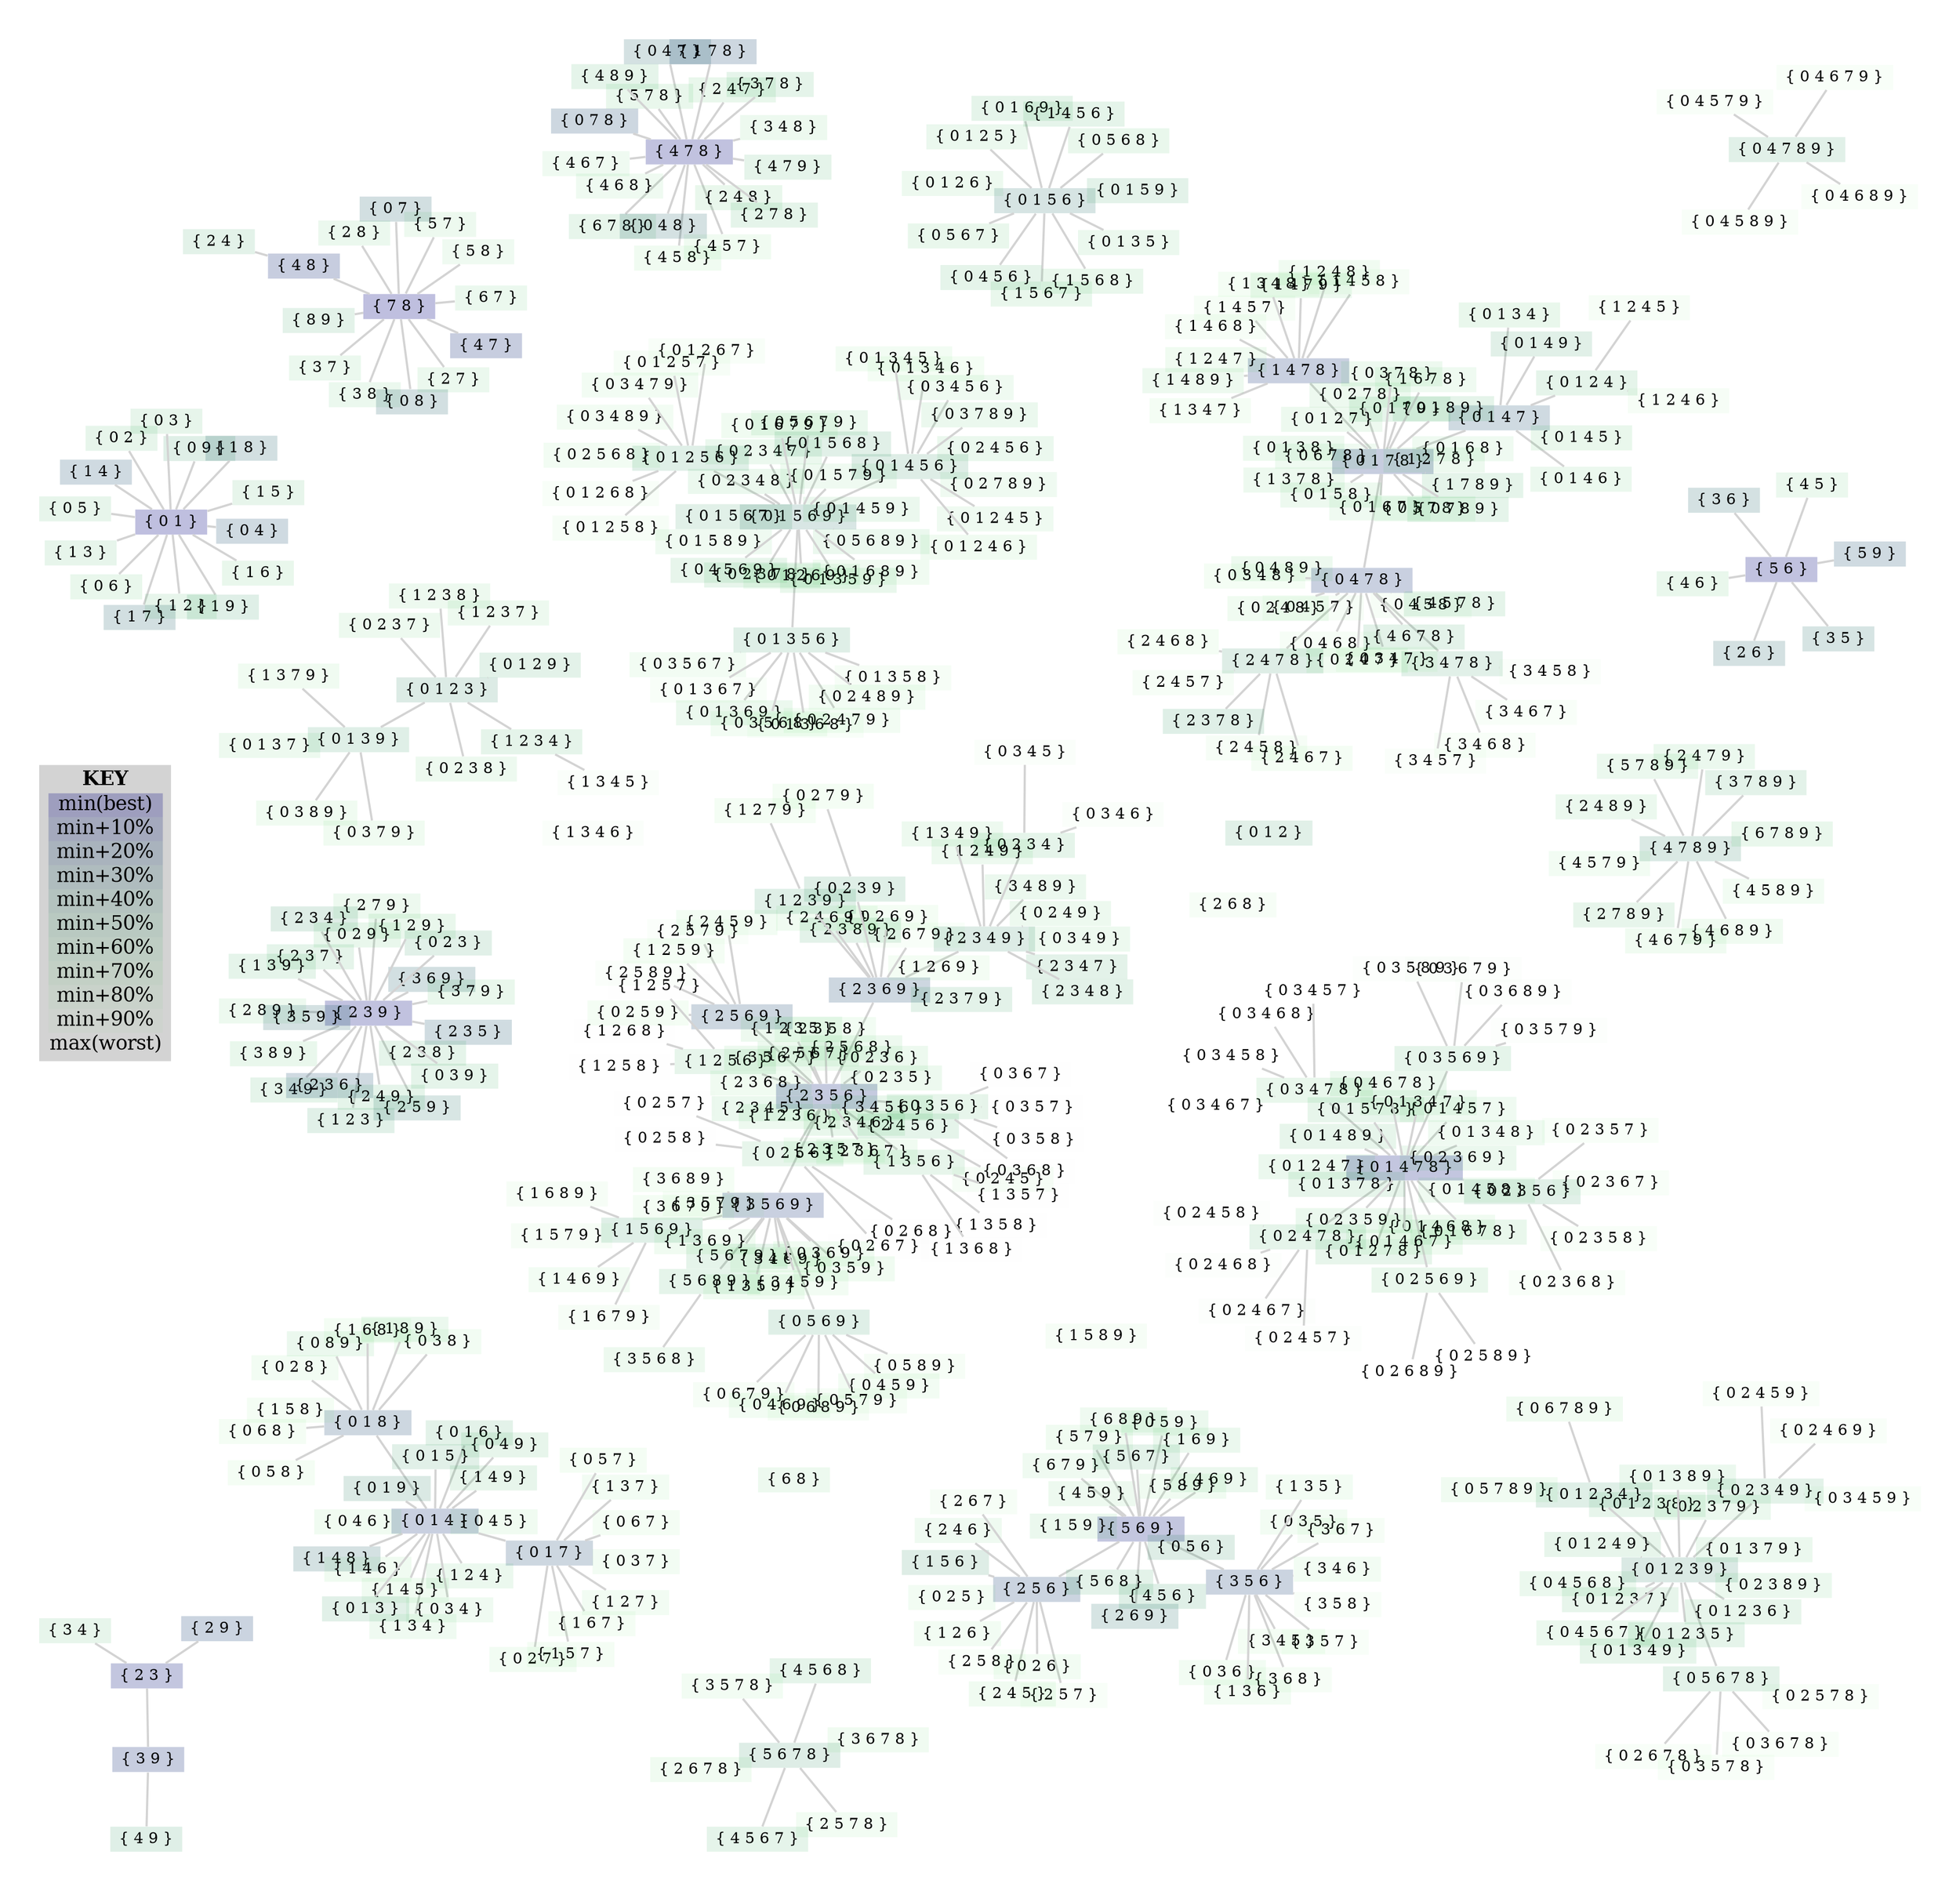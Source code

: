 graph Landscape {
	layout="neato"
	node [shape="none", height=0 style="filled" fontcolor="black"];
	edge [penwidth=2, color="lightgrey"];
	graph [nodesep=0.5, pad="0.5"];
	#[maxError = 0.086]
	#[minError = 0.069]
	KEY [shape="none" fontsize=18 label=<
		<table cellpadding="1" cellborder="0" cellspacing="0" border="0">
		<tr align="center" ><td><b>KEY</b></td></tr>
		<tr><td bgcolor="#00008040">min(best)</td></tr>
		<tr><td bgcolor="#00197339">min+10%</td></tr>
		<tr><td bgcolor="#00336633">min+20%</td></tr>
		<tr><td bgcolor="#004c592c">min+30%</td></tr>
		<tr><td bgcolor="#00664c26">min+40%</td></tr>
		<tr><td bgcolor="#00804020">min+50%</td></tr>
		<tr><td bgcolor="#00993319">min+60%</td></tr>
		<tr><td bgcolor="#00b32613">min+70%</td></tr>
		<tr><td bgcolor="#00cc190c">min+80%</td></tr>
		<tr><td bgcolor="#00e60c06">min+90%</td></tr>
		<tr><td bgcolor="#00ff0000">max(worst)</td></tr>
		</table>
	>]
	s1101110101 [label="{ 2 6 8 }", color="#00da1209"]; // score=0.0835
	s1101110101 [label="{ 2 6 8 }", color="#00da1209"]; // score=0.0835
	s1000100111 [label="{ 0 4 7 8 9 }", color="#00873c1e"]; // score=0.078
	s1000100111 [label="{ 0 4 7 8 9 }", color="#00873c1e"]; // score=0.078
	s1110000000 [label="{ 0 1 2 }", color="#00873c1e"]; // score=0.078
	s1110000000 [label="{ 0 1 2 }", color="#00873c1e"]; // score=0.078
	s1111110101 [label="{ 6 8 }", color="#00b42512"]; // score=0.081
	s1111110101 [label="{ 6 8 }", color="#00b42512"]; // score=0.081
	s1011101100 [label="{ 1 5 8 9 }", color="#00da1209"]; // score=0.0835
	s1011101100 [label="{ 1 5 8 9 }", color="#00da1209"]; // score=0.0835
	s1101001001 [label="{ 0 1 3 6 9 }", color="#00ad2914"]; // score=0.0805
	s1101001001 -- s1101011000;
	s1101011000 [label="{ 0 1 3 5 6 }", color="#00804020"]; // score=0.0775
	s1100011001 [label="{ 0 1 5 6 9 }", color="#00614f27"]; // score=0.0755
	s1101011000 -- s1100011001;
	s1100011001 [label="{ 0 1 5 6 9 }", color="#00614f27"]; // score=0.0755
	s1100011001 [label="{ 0 1 5 6 9 }", color="#00614f27"]; // score=0.0755
	s1011100100 [label="{ 0 2 3 4 7 }", color="#00ad2914"]; // score=0.0805
	s1100011001 [label="{ 0 1 5 6 9 }", color="#00614f27"]; // score=0.0755
	s1011100100 -- s1100011001;
	s1010010111 [label="{ 1 3 4 6 }", color="#00e90b05"]; // score=0.0845
	s1010010111 [label="{ 1 3 4 6 }", color="#00e90b05"]; // score=0.0845
	s1101011111 [label="{ 2 4 }", color="#008f381c"]; // score=0.0785
	s1101011111 -- s1111011101;
	s1111011101 [label="{ 4 8 }", color="#001e7038"]; // score=0.071
	s1111111001 [label="{ 7 8 }", color="#00008040"]; // score=0.069
	s1111011101 -- s1111111001;
	s1111111001 [label="{ 7 8 }", color="#00008040"]; // score=0.069
	s1111111001 [label="{ 7 8 }", color="#00008040"]; // score=0.069
	s1110100101 [label="{ 3 5 6 8 }", color="#00b42512"]; // score=0.081
	s1110100101 -- s1111100100;
	s1111100100 [label="{ 5 6 8 9 }", color="#0096341a"]; // score=0.079
	s1111100100 -- s1110100110;
	s1110100110 [label="{ 3 5 6 9 }", color="#00256d36"]; // score=0.0715
	s1100100111 [label="{ 2 3 5 6 }", color="#0016743a"]; // score=0.0705
	s1110100110 -- s1100100111;
	s1100100111 [label="{ 2 3 5 6 }", color="#0016743a"]; // score=0.0705
	s1100100111 [label="{ 2 3 5 6 }", color="#0016743a"]; // score=0.0705
	s1011100111 [label="{ 1 5 6 }", color="#00784321"]; // score=0.077
	s1011100111 -- s1101100111;
	s1101100111 [label="{ 2 5 6 }", color="#002d6934"]; // score=0.072
	s1111100110 [label="{ 5 6 9 }", color="#000f783c"]; // score=0.07
	s1101100111 -- s1111100110;
	s1111100110 [label="{ 5 6 9 }", color="#000f783c"]; // score=0.07
	s1111100110 [label="{ 5 6 9 }", color="#000f783c"]; // score=0.07
	s1001010001 [label="{ 0 3 5 9 }", color="#00c31e0f"]; // score=0.082
	s1001010001 -- s1110100110;
	s1011011101 [label="{ 1 4 8 }", color="#0052562b"]; // score=0.0745
	s1100100000 [label="{ 0 1 4 }", color="#00256d36"]; // score=0.0715
	s1011011101 -- s1100100000;
	s1100100000 [label="{ 0 1 4 }", color="#00256d36"]; // score=0.0715
	s1100100000 [label="{ 0 1 4 }", color="#00256d36"]; // score=0.0715
	s1001101100 [label="{ 0 3 4 6 7 }", color="#00ff0000"]; // score=0.086
	s1001101100 -- s1001100110;
	s1001100110 [label="{ 0 3 4 7 8 }", color="#00a52d16"]; // score=0.08
	s1100100110 [label="{ 0 1 4 7 8 }", color="#000f783c"]; // score=0.07
	s1001100110 -- s1100100110;
	s1100100110 [label="{ 0 1 4 7 8 }", color="#000f783c"]; // score=0.07
	s1100100110 [label="{ 0 1 4 7 8 }", color="#000f783c"]; // score=0.07
	s1100111100 [label="{ 2 3 8 9 }", color="#008f381c"]; // score=0.0785
	s1100111100 -- s1100110110;
	s1100110110 [label="{ 2 3 6 9 }", color="#00346532"]; // score=0.0725
	s1100100111 [label="{ 2 3 5 6 }", color="#0016743a"]; // score=0.0705
	s1100110110 -- s1100100111;
	s1001001101 [label="{ 0 3 6 7 9 }", color="#00f00703"]; // score=0.085
	s1001001101 -- s1001011001;
	s1001011001 [label="{ 0 3 5 6 9 }", color="#0096341a"]; // score=0.079
	s1100100110 [label="{ 0 1 4 7 8 }", color="#000f783c"]; // score=0.07
	s1001011001 -- s1100100110;
	s1010001100 [label="{ 0 2 6 7 }", color="#00f80301"]; // score=0.0855
	s1010001100 -- s1010011000;
	s1010011000 [label="{ 0 2 5 6 }", color="#009e3018"]; // score=0.0795
	s1100100111 [label="{ 2 3 5 6 }", color="#0016743a"]; // score=0.0705
	s1010011000 -- s1100100111;
	s1001010000 [label="{ 0 3 5 }", color="#00cb1a0d"]; // score=0.0825
	s1001010000 -- s1110100111;
	s1110100111 [label="{ 3 5 6 }", color="#002d6934"]; // score=0.072
	s1111100110 [label="{ 5 6 9 }", color="#000f783c"]; // score=0.07
	s1110100111 -- s1111100110;
	s1000000100 [label="{ 0 7 }", color="#004b5a2d"]; // score=0.074
	s1111111001 [label="{ 7 8 }", color="#00008040"]; // score=0.069
	s1000000100 -- s1111111001;
	s1010101101 [label="{ 1 3 5 8 }", color="#00f80301"]; // score=0.0855
	s1010101101 -- s1010100111;
	s1010100111 [label="{ 1 3 5 6 }", color="#009e3018"]; // score=0.0795
	s1100100111 [label="{ 2 3 5 6 }", color="#0016743a"]; // score=0.0705
	s1010100111 -- s1100100111;
	s1101000100 [label="{ 0 1 3 7 }", color="#00b42512"]; // score=0.081
	s1101000100 -- s1101000001;
	s1101000001 [label="{ 0 1 3 9 }", color="#00804020"]; // score=0.0775
	s1111000000 [label="{ 0 1 2 3 }", color="#00704723"]; // score=0.0765
	s1101000001 -- s1111000000;
	s1111000000 [label="{ 0 1 2 3 }", color="#00704723"]; // score=0.0765
	s1111000000 [label="{ 0 1 2 3 }", color="#00704723"]; // score=0.0765
	s1000011011 [label="{ 0 5 6 8 9 }", color="#00ad2914"]; // score=0.0805
	s1100011001 [label="{ 0 1 5 6 9 }", color="#00614f27"]; // score=0.0755
	s1000011011 -- s1100011001;
	s1001001100 [label="{ 0 3 6 7 }", color="#00f80301"]; // score=0.0855
	s1001001100 -- s1001011000;
	s1001011000 [label="{ 0 3 5 6 }", color="#009e3018"]; // score=0.0795
	s1100100111 [label="{ 2 3 5 6 }", color="#0016743a"]; // score=0.0705
	s1001011000 -- s1100100111;
	s1110011100 [label="{ 3 4 8 9 }", color="#00ad2914"]; // score=0.0805
	s1110011100 -- s1100011110;
	s1100011110 [label="{ 2 3 4 9 }", color="#00704723"]; // score=0.0765
	s1100011110 -- s1100110110;
	s1001001000 [label="{ 0 3 6 }", color="#00cb1a0d"]; // score=0.0825
	s1001001000 -- s1110100111;
	s1111101011 [label="{ 5 7 }", color="#00b42512"]; // score=0.081
	s1111111001 [label="{ 7 8 }", color="#00008040"]; // score=0.069
	s1111101011 -- s1111111001;
	s1011100110 [label="{ 1 5 6 9 }", color="#00804020"]; // score=0.0775
	s1011100110 -- s1110100110;
	s1101111101 [label="{ 2 8 }", color="#00ad2914"]; // score=0.0805
	s1111111001 [label="{ 7 8 }", color="#00008040"]; // score=0.069
	s1101111101 -- s1111111001;
	s1100011011 [label="{ 2 3 4 7 }", color="#008f381c"]; // score=0.0785
	s1100011011 -- s1100011110;
	s1001110101 [label="{ 1 2 6 8 }", color="#00f80301"]; // score=0.0855
	s1001110101 -- s1001100111;
	s1001100111 [label="{ 1 2 5 6 }", color="#009e3018"]; // score=0.0795
	s1100100111 [label="{ 2 3 5 6 }", color="#0016743a"]; // score=0.0705
	s1001100111 -- s1100100111;
	s1101010110 [label="{ 2 4 6 9 }", color="#00c31e0f"]; // score=0.082
	s1101010110 -- s1100110110;
	s1110101010 [label="{ 3 5 7 9 }", color="#00da1209"]; // score=0.0835
	s1110101010 -- s1110100110;
	s1001100011 [label="{ 0 3 4 8 9 }", color="#00cb1a0d"]; // score=0.0825
	s1001100011 -- s1110011000;
	s1110011000 [label="{ 0 1 2 5 6 }", color="#00804020"]; // score=0.0775
	s1100011001 [label="{ 0 1 5 6 9 }", color="#00614f27"]; // score=0.0755
	s1110011000 -- s1100011001;
	s1010100110 [label="{ 0 2 4 7 8 }", color="#0096341a"]; // score=0.079
	s1100100110 [label="{ 0 1 4 7 8 }", color="#000f783c"]; // score=0.07
	s1010100110 -- s1100100110;
	s1010100001 [label="{ 0 2 4 9 }", color="#00b42512"]; // score=0.081
	s1010100001 -- s1100011110;
	s1101011100 [label="{ 2 4 8 9 }", color="#00ad2914"]; // score=0.0805
	s1111011000 [label="{ 4 7 8 9 }", color="#00694b25"]; // score=0.076
	s1101011100 -- s1111011000;
	s1111011000 [label="{ 4 7 8 9 }", color="#00694b25"]; // score=0.076
	s1111011000 [label="{ 4 7 8 9 }", color="#00694b25"]; // score=0.076
	s1000111010 [label="{ 0 4 5 6 8 }", color="#00ad2914"]; // score=0.0805
	s1111000001 [label="{ 0 1 2 3 9 }", color="#00694b25"]; // score=0.076
	s1000111010 -- s1111000001;
	s1111000001 [label="{ 0 1 2 3 9 }", color="#00694b25"]; // score=0.076
	s1111000001 [label="{ 0 1 2 3 9 }", color="#00694b25"]; // score=0.076
	s1101110110 [label="{ 2 6 9 }", color="#005a5229"]; // score=0.075
	s1111100110 [label="{ 5 6 9 }", color="#000f783c"]; // score=0.07
	s1101110110 -- s1111100110;
	s1110001000 [label="{ 0 1 2 6 }", color="#00b42512"]; // score=0.081
	s1100011000 [label="{ 0 1 5 6 }", color="#005a5229"]; // score=0.075
	s1110001000 -- s1100011000;
	s1100011000 [label="{ 0 1 5 6 }", color="#005a5229"]; // score=0.075
	s1100011000 [label="{ 0 1 5 6 }", color="#005a5229"]; // score=0.075
	s1000010010 [label="{ 0 5 8 }", color="#00d2160b"]; // score=0.083
	s1000010010 -- s1100000010;
	s1100000010 [label="{ 0 1 8 }", color="#00346532"]; // score=0.0725
	s1100100000 [label="{ 0 1 4 }", color="#00256d36"]; // score=0.0715
	s1100000010 -- s1100100000;
	s1000010011 [label="{ 0 5 8 9 }", color="#00da1209"]; // score=0.0835
	s1000010011 -- s1000011001;
	s1000011001 [label="{ 0 5 6 9 }", color="#00804020"]; // score=0.0775
	s1000011001 -- s1110100110;
	s1101000111 [label="{ 2 4 5 6 }", color="#0096341a"]; // score=0.079
	s1100100111 [label="{ 2 3 5 6 }", color="#0016743a"]; // score=0.0705
	s1101000111 -- s1100100111;
	s1111010111 [label="{ 4 6 }", color="#00a52d16"]; // score=0.08
	s1111100111 [label="{ 5 6 }", color="#00077c3e"]; // score=0.0695
	s1111010111 -- s1111100111;
	s1111100111 [label="{ 5 6 }", color="#00077c3e"]; // score=0.0695
	s1111100111 [label="{ 5 6 }", color="#00077c3e"]; // score=0.0695
	s1011011000 [label="{ 0 2 3 5 6 }", color="#00873c1e"]; // score=0.078
	s1100100110 [label="{ 0 1 4 7 8 }", color="#000f783c"]; // score=0.07
	s1011011000 -- s1100100110;
	s1010011011 [label="{ 1 3 4 7 }", color="#00d2160b"]; // score=0.083
	s1010011011 -- s1011011001;
	s1011011001 [label="{ 1 4 7 8 }", color="#00256d36"]; // score=0.0715
	s1100000110 [label="{ 0 1 7 8 }", color="#001e7038"]; // score=0.071
	s1011011001 -- s1100000110;
	s1100000110 [label="{ 0 1 7 8 }", color="#001e7038"]; // score=0.071
	s1100000110 [label="{ 0 1 7 8 }", color="#001e7038"]; // score=0.071
	s1010000111 [label="{ 0 2 7 8 9 }", color="#00bc2110"]; // score=0.0815
	s1010000111 -- s1100111000;
	s1100111000 [label="{ 0 1 4 5 6 }", color="#00784321"]; // score=0.077
	s1100011001 [label="{ 0 1 5 6 9 }", color="#00614f27"]; // score=0.0755
	s1100111000 -- s1100011001;
	s1110111101 [label="{ 3 8 }", color="#00ad2914"]; // score=0.0805
	s1111111001 [label="{ 7 8 }", color="#00008040"]; // score=0.069
	s1110111101 -- s1111111001;
	s1100101011 [label="{ 2 3 5 7 }", color="#00cb1a0d"]; // score=0.0825
	s1100100111 [label="{ 2 3 5 6 }", color="#0016743a"]; // score=0.0705
	s1100101011 -- s1100100111;
	s1001110000 [label="{ 0 3 4 5 }", color="#00e90b05"]; // score=0.0845
	s1001110000 -- s1011100000;
	s1011100000 [label="{ 0 2 3 4 }", color="#0096341a"]; // score=0.079
	s1011100000 -- s1100011110;
	s1101010001 [label="{ 0 1 3 5 9 }", color="#00a52d16"]; // score=0.08
	s1100011001 [label="{ 0 1 5 6 9 }", color="#00614f27"]; // score=0.0755
	s1101010001 -- s1100011001;
	s1000110000 [label="{ 0 4 5 }", color="#00c31e0f"]; // score=0.082
	s1100100000 [label="{ 0 1 4 }", color="#00256d36"]; // score=0.0715
	s1000110000 -- s1100100000;
	s1110110000 [label="{ 0 1 2 4 5 }", color="#00bc2110"]; // score=0.0815
	s1110110000 -- s1100111000;
	s1110111100 [label="{ 3 8 9 }", color="#00a52d16"]; // score=0.08
	s1100111110 [label="{ 2 3 9 }", color="#00077c3e"]; // score=0.0695
	s1110111100 -- s1100111110;
	s1100111110 [label="{ 2 3 9 }", color="#00077c3e"]; // score=0.0695
	s1100111110 [label="{ 2 3 9 }", color="#00077c3e"]; // score=0.0695
	s1100000000 [label="{ 0 1 }", color="#00008040"]; // score=0.069
	s1100000000 [label="{ 0 1 }", color="#00008040"]; // score=0.069
	s1011001010 [label="{ 0 2 3 6 8 }", color="#00e10f07"]; // score=0.084
	s1011001010 -- s1011011000;
	s1000111110 [label="{ 1 2 3 9 }", color="#00804020"]; // score=0.0775
	s1000111110 -- s1100110110;
	s1000111101 [label="{ 1 2 3 8 }", color="#00b42512"]; // score=0.081
	s1111000000 [label="{ 0 1 2 3 }", color="#00704723"]; // score=0.0765
	s1000111101 -- s1111000000;
	s1110011111 [label="{ 3 4 }", color="#009e3018"]; // score=0.0795
	s1100111111 [label="{ 2 3 }", color="#000f783c"]; // score=0.07
	s1110011111 -- s1100111111;
	s1100111111 [label="{ 2 3 }", color="#000f783c"]; // score=0.07
	s1100111111 [label="{ 2 3 }", color="#000f783c"]; // score=0.07
	s1110000110 [label="{ 0 1 2 7 8 }", color="#009e3018"]; // score=0.0795
	s1100100110 [label="{ 0 1 4 7 8 }", color="#000f783c"]; // score=0.07
	s1110000110 -- s1100100110;
	s1100101010 [label="{ 0 1 4 6 8 }", color="#00c31e0f"]; // score=0.082
	s1100100110 [label="{ 0 1 4 7 8 }", color="#000f783c"]; // score=0.07
	s1100101010 -- s1100100110;
	s1101001110 [label="{ 2 4 5 9 }", color="#00cb1a0d"]; // score=0.0825
	s1101001110 -- s1101100110;
	s1101100110 [label="{ 2 5 6 9 }", color="#00346532"]; // score=0.0725
	s1100100111 [label="{ 2 3 5 6 }", color="#0016743a"]; // score=0.0705
	s1101100110 -- s1100100111;
	s1000101000 [label="{ 0 4 6 }", color="#00c31e0f"]; // score=0.082
	s1100100000 [label="{ 0 1 4 }", color="#00256d36"]; // score=0.0715
	s1000101000 -- s1100100000;
	s1010001010 [label="{ 0 2 6 8 }", color="#00f80301"]; // score=0.0855
	s1010001010 -- s1010011000;
	s1010011001 [label="{ 0 2 5 6 9 }", color="#00a52d16"]; // score=0.08
	s1100100110 [label="{ 0 1 4 7 8 }", color="#000f783c"]; // score=0.07
	s1010011001 -- s1100100110;
	s1011100011 [label="{ 1 5 6 7 }", color="#00a52d16"]; // score=0.08
	s1100011000 [label="{ 0 1 5 6 }", color="#005a5229"]; // score=0.075
	s1011100011 -- s1100011000;
	s1000011110 [label="{ 0 5 6 7 8 }", color="#008f381c"]; // score=0.0785
	s1111000001 [label="{ 0 1 2 3 9 }", color="#00694b25"]; // score=0.076
	s1000011110 -- s1111000001;
	s1010101110 [label="{ 1 3 5 9 }", color="#00c31e0f"]; // score=0.082
	s1010101110 -- s1110100110;
	s1000100000 [label="{ 0 4 }", color="#003c6130"]; // score=0.073
	s1100000000 [label="{ 0 1 }", color="#00008040"]; // score=0.069
	s1000100000 -- s1100000000;
	s1010000100 [label="{ 0 2 7 }", color="#00cb1a0d"]; // score=0.0825
	s1010000100 -- s1100000100;
	s1100000100 [label="{ 0 1 7 }", color="#00346532"]; // score=0.0725
	s1100100000 [label="{ 0 1 4 }", color="#00256d36"]; // score=0.0715
	s1100000100 -- s1100100000;
	s1000101011 [label="{ 0 4 6 8 9 }", color="#00e10f07"]; // score=0.084
	s1000100111 [label="{ 0 4 7 8 9 }", color="#00873c1e"]; // score=0.078
	s1000101011 -- s1000100111;
	s1010110001 [label="{ 0 2 4 5 9 }", color="#00e10f07"]; // score=0.084
	s1010110001 -- s1011100001;
	s1011100001 [label="{ 0 2 3 4 9 }", color="#008f381c"]; // score=0.0785
	s1111000001 [label="{ 0 1 2 3 9 }", color="#00694b25"]; // score=0.076
	s1011100001 -- s1111000001;
	s1011111011 [label="{ 1 7 }", color="#004b5a2d"]; // score=0.074
	s1100000000 [label="{ 0 1 }", color="#00008040"]; // score=0.069
	s1011111011 -- s1100000000;
	s1111010011 [label="{ 4 6 7 }", color="#00bc2110"]; // score=0.0815
	s1111011001 [label="{ 4 7 8 }", color="#00077c3e"]; // score=0.0695
	s1111010011 -- s1111011001;
	s1111011001 [label="{ 4 7 8 }", color="#00077c3e"]; // score=0.0695
	s1111011001 [label="{ 4 7 8 }", color="#00077c3e"]; // score=0.0695
	s1101010101 [label="{ 2 4 6 8 }", color="#00d2160b"]; // score=0.083
	s1101010101 -- s1101011001;
	s1101011001 [label="{ 2 4 7 8 }", color="#00784321"]; // score=0.077
	s1101011001 -- s1000100110;
	s1000100110 [label="{ 0 4 7 8 }", color="#00256d36"]; // score=0.0715
	s1100000110 [label="{ 0 1 7 8 }", color="#001e7038"]; // score=0.071
	s1000100110 -- s1100000110;
	s1000101010 [label="{ 0 4 6 8 }", color="#00da1209"]; // score=0.0835
	s1000101010 -- s1000100110;
	s1001011100 [label="{ 0 3 5 6 7 }", color="#00cb1a0d"]; // score=0.0825
	s1001011100 -- s1101011000;
	s1110100100 [label="{ 0 1 2 4 7 }", color="#00ad2914"]; // score=0.0805
	s1100100110 [label="{ 0 1 4 7 8 }", color="#000f783c"]; // score=0.07
	s1110100100 -- s1100100110;
	s1110010101 [label="{ 3 4 6 8 }", color="#00e10f07"]; // score=0.084
	s1110010101 -- s1110011001;
	s1110011001 [label="{ 3 4 7 8 }", color="#00873c1e"]; // score=0.078
	s1110011001 -- s1000100110;
	s1010011111 [label="{ 1 3 4 }", color="#00bc2110"]; // score=0.0815
	s1100100000 [label="{ 0 1 4 }", color="#00256d36"]; // score=0.0715
	s1010011111 -- s1100100000;
	s1101101100 [label="{ 2 5 8 9 }", color="#00e90b05"]; // score=0.0845
	s1101101100 -- s1101100110;
	s1111000010 [label="{ 0 1 2 3 8 }", color="#009e3018"]; // score=0.0795
	s1111000001 [label="{ 0 1 2 3 9 }", color="#00694b25"]; // score=0.076
	s1111000010 -- s1111000001;
	s1100001001 [label="{ 0 1 6 9 }", color="#0096341a"]; // score=0.079
	s1100011000 [label="{ 0 1 5 6 }", color="#005a5229"]; // score=0.075
	s1100001001 -- s1100011000;
	s1000110011 [label="{ 0 4 5 8 9 }", color="#00e10f07"]; // score=0.084
	s1000100111 [label="{ 0 4 7 8 9 }", color="#00873c1e"]; // score=0.078
	s1000110011 -- s1000100111;
	s1101101010 [label="{ 2 5 7 9 }", color="#00e90b05"]; // score=0.0845
	s1101101010 -- s1101100110;
	s1000111111 [label="{ 1 2 3 }", color="#00873c1e"]; // score=0.078
	s1100111110 [label="{ 2 3 9 }", color="#00077c3e"]; // score=0.0695
	s1000111111 -- s1100111110;
	s1011010010 [label="{ 0 2 3 5 8 }", color="#00e10f07"]; // score=0.084
	s1011010010 -- s1011011000;
	s1001100001 [label="{ 0 3 4 9 }", color="#00b42512"]; // score=0.081
	s1001100001 -- s1100011110;
	s1100010111 [label="{ 2 3 4 6 }", color="#00a52d16"]; // score=0.08
	s1100100111 [label="{ 2 3 5 6 }", color="#0016743a"]; // score=0.0705
	s1100010111 -- s1100100111;
	s1111001101 [label="{ 4 5 8 }", color="#00c31e0f"]; // score=0.082
	s1111011001 [label="{ 4 7 8 }", color="#00077c3e"]; // score=0.0695
	s1111001101 -- s1111011001;
	s1011101011 [label="{ 1 5 7 }", color="#00d2160b"]; // score=0.083
	s1011101011 -- s1100000100;
	s1101100101 [label="{ 2 5 6 8 }", color="#00b42512"]; // score=0.081
	s1100100111 [label="{ 2 3 5 6 }", color="#0016743a"]; // score=0.0705
	s1101100101 -- s1100100111;
	s1101100001 [label="{ 0 1 3 4 9 }", color="#009e3018"]; // score=0.0795
	s1111000001 [label="{ 0 1 2 3 9 }", color="#00694b25"]; // score=0.076
	s1101100001 -- s1111000001;
	s1000011010 [label="{ 0 5 6 8 }", color="#00a52d16"]; // score=0.08
	s1100011000 [label="{ 0 1 5 6 }", color="#005a5229"]; // score=0.075
	s1000011010 -- s1100011000;
	s1010010011 [label="{ 0 2 5 8 9 }", color="#00ff0000"]; // score=0.086
	s1010010011 -- s1010011001;
	s1011010100 [label="{ 0 2 3 5 7 }", color="#00e10f07"]; // score=0.084
	s1011010100 -- s1011011000;
	s1010010001 [label="{ 0 2 5 9 }", color="#00d2160b"]; // score=0.083
	s1010010001 -- s1101100110;
	s1000010110 [label="{ 0 5 7 8 }", color="#00bc2110"]; // score=0.0815
	s1100000110 [label="{ 0 1 7 8 }", color="#001e7038"]; // score=0.071
	s1000010110 -- s1100000110;
	s1010100100 [label="{ 0 2 4 7 }", color="#00c31e0f"]; // score=0.082
	s1010100100 -- s1000100110;
	s1011110100 [label="{ 1 6 8 9 }", color="#00da1209"]; // score=0.0835
	s1011110100 -- s1011100110;
	s1010000000 [label="{ 0 2 }", color="#009e3018"]; // score=0.0795
	s1100000000 [label="{ 0 1 }", color="#00008040"]; // score=0.069
	s1010000000 -- s1100000000;
	s1010111000 [label="{ 0 2 4 5 6 }", color="#00ad2914"]; // score=0.0805
	s1010111000 -- s1100111000;
	s1001001110 [label="{ 0 3 6 7 8 }", color="#00e10f07"]; // score=0.084
	s1001001110 -- s1000011110;
	s1000001101 [label="{ 0 6 7 9 }", color="#00da1209"]; // score=0.0835
	s1000001101 -- s1000011001;
	s1011011100 [label="{ 1 4 8 9 }", color="#00b42512"]; // score=0.081
	s1011011100 -- s1011011001;
	s1100100100 [label="{ 0 1 4 7 }", color="#003c6130"]; // score=0.073
	s1100000110 [label="{ 0 1 7 8 }", color="#001e7038"]; // score=0.071
	s1100100100 -- s1100000110;
	s1111000111 [label="{ 4 5 6 }", color="#00804020"]; // score=0.0775
	s1111100110 [label="{ 5 6 9 }", color="#000f783c"]; // score=0.07
	s1111000111 -- s1111100110;
	s1100001010 [label="{ 0 1 6 8 }", color="#00bc2110"]; // score=0.0815
	s1100000110 [label="{ 0 1 7 8 }", color="#001e7038"]; // score=0.071
	s1100001010 -- s1100000110;
	s1100000101 [label="{ 0 1 7 9 }", color="#0096341a"]; // score=0.079
	s1100000110 [label="{ 0 1 7 8 }", color="#001e7038"]; // score=0.071
	s1100000101 -- s1100000110;
	s1110110101 [label="{ 3 6 8 }", color="#00da1209"]; // score=0.0835
	s1110110101 -- s1110100111;
	s1010001001 [label="{ 0 2 6 9 }", color="#00d2160b"]; // score=0.083
	s1010001001 -- s1100110110;
	s1110101101 [label="{ 3 5 8 }", color="#00e10f07"]; // score=0.084
	s1110101101 -- s1110100111;
	s1000111011 [label="{ 1 2 3 7 }", color="#00b42512"]; // score=0.081
	s1111000000 [label="{ 0 1 2 3 }", color="#00704723"]; // score=0.0765
	s1000111011 -- s1111000000;
	s1101110001 [label="{ 2 6 7 8 }", color="#00c31e0f"]; // score=0.082
	s1111100001 [label="{ 5 6 7 8 }", color="#00784321"]; // score=0.077
	s1101110001 -- s1111100001;
	s1111100001 [label="{ 5 6 7 8 }", color="#00784321"]; // score=0.077
	s1111100001 [label="{ 5 6 7 8 }", color="#00784321"]; // score=0.077
	s1001011111 [label="{ 1 2 4 }", color="#00ad2914"]; // score=0.0805
	s1100100000 [label="{ 0 1 4 }", color="#00256d36"]; // score=0.0715
	s1001011111 -- s1100100000;
	s1001010111 [label="{ 1 2 4 6 }", color="#00da1209"]; // score=0.0835
	s1001010111 -- s1110100000;
	s1110100000 [label="{ 0 1 2 4 }", color="#0096341a"]; // score=0.079
	s1110100000 -- s1100100100;
	s1111010000 [label="{ 0 1 2 3 5 }", color="#0096341a"]; // score=0.079
	s1111000001 [label="{ 0 1 2 3 9 }", color="#00694b25"]; // score=0.076
	s1111010000 -- s1111000001;
	s1001110111 [label="{ 1 2 6 }", color="#00cb1a0d"]; // score=0.0825
	s1001110111 -- s1101100111;
	s1100110001 [label="{ 0 1 4 5 9 }", color="#00ad2914"]; // score=0.0805
	s1100011001 [label="{ 0 1 5 6 9 }", color="#00614f27"]; // score=0.0755
	s1100110001 -- s1100011001;
	s1100110101 [label="{ 2 3 6 8 }", color="#00c31e0f"]; // score=0.082
	s1100100111 [label="{ 2 3 5 6 }", color="#0016743a"]; // score=0.0705
	s1100110101 -- s1100100111;
	s1010110100 [label="{ 0 2 4 5 7 }", color="#00f00703"]; // score=0.085
	s1010110100 -- s1010100110;
	s1001110001 [label="{ 0 3 4 5 9 }", color="#00e10f07"]; // score=0.084
	s1001110001 -- s1011100001;
	s1000100011 [label="{ 0 4 8 9 }", color="#00b42512"]; // score=0.081
	s1000100011 -- s1000100110;
	s1111010010 [label="{ 4 6 7 9 }", color="#00c31e0f"]; // score=0.082
	s1111011000 [label="{ 4 7 8 9 }", color="#00694b25"]; // score=0.076
	s1111010010 -- s1111011000;
	s1101101001 [label="{ 2 5 7 8 }", color="#00cb1a0d"]; // score=0.0825
	s1111100001 [label="{ 5 6 7 8 }", color="#00784321"]; // score=0.077
	s1101101001 -- s1111100001;
	s1100001110 [label="{ 0 1 6 7 8 }", color="#00a52d16"]; // score=0.08
	s1100100110 [label="{ 0 1 4 7 8 }", color="#000f783c"]; // score=0.07
	s1100001110 -- s1100100110;
	s1011000111 [label="{ 1 4 5 6 }", color="#0096341a"]; // score=0.079
	s1100011000 [label="{ 0 1 5 6 }", color="#005a5229"]; // score=0.075
	s1011000111 -- s1100011000;
	s1110101111 [label="{ 3 5 }", color="#005a5229"]; // score=0.075
	s1111100111 [label="{ 5 6 }", color="#00077c3e"]; // score=0.0695
	s1110101111 -- s1111100111;
	s1101000010 [label="{ 0 1 3 8 }", color="#00b42512"]; // score=0.081
	s1100000110 [label="{ 0 1 7 8 }", color="#001e7038"]; // score=0.071
	s1101000010 -- s1100000110;
	s1000100100 [label="{ 0 4 7 }", color="#0052562b"]; // score=0.0745
	s1111011001 [label="{ 4 7 8 }", color="#00077c3e"]; // score=0.0695
	s1000100100 -- s1111011001;
	s1101011010 [label="{ 2 4 7 9 }", color="#00ad2914"]; // score=0.0805
	s1111011000 [label="{ 4 7 8 9 }", color="#00694b25"]; // score=0.076
	s1101011010 -- s1111011000;
	s1011101110 [label="{ 1 5 9 }", color="#00ad2914"]; // score=0.0805
	s1111100110 [label="{ 5 6 9 }", color="#000f783c"]; // score=0.07
	s1011101110 -- s1111100110;
	s1111001111 [label="{ 4 5 }", color="#00ad2914"]; // score=0.0805
	s1111100111 [label="{ 5 6 }", color="#00077c3e"]; // score=0.0695
	s1111001111 -- s1111100111;
	s1110110011 [label="{ 3 6 7 }", color="#00da1209"]; // score=0.0835
	s1110110011 -- s1110100111;
	s1000011101 [label="{ 0 5 6 7 9 }", color="#00ad2914"]; // score=0.0805
	s1100011001 [label="{ 0 1 5 6 9 }", color="#00614f27"]; // score=0.0755
	s1000011101 -- s1100011001;
	s1011001000 [label="{ 0 2 3 6 }", color="#00b42512"]; // score=0.081
	s1100100111 [label="{ 2 3 5 6 }", color="#0016743a"]; // score=0.0705
	s1011001000 -- s1100100111;
	s1011000110 [label="{ 0 2 3 7 8 }", color="#009e3018"]; // score=0.0795
	s1100011001 [label="{ 0 1 5 6 9 }", color="#00614f27"]; // score=0.0755
	s1011000110 -- s1100011001;
	s1011001011 [label="{ 1 4 5 7 }", color="#00da1209"]; // score=0.0835
	s1011001011 -- s1011011001;
	s1101111010 [label="{ 2 7 9 }", color="#00b42512"]; // score=0.081
	s1100111110 [label="{ 2 3 9 }", color="#00077c3e"]; // score=0.0695
	s1101111010 -- s1100111110;
	s1101101011 [label="{ 2 5 7 }", color="#00e10f07"]; // score=0.084
	s1101101011 -- s1101100111;
	s1000000001 [label="{ 0 9 }", color="#00804020"]; // score=0.0775
	s1100000000 [label="{ 0 1 }", color="#00008040"]; // score=0.069
	s1000000001 -- s1100000000;
	s1010101111 [label="{ 1 3 5 }", color="#00cb1a0d"]; // score=0.0825
	s1010101111 -- s1110100111;
	s1011000100 [label="{ 0 2 3 7 }", color="#00b42512"]; // score=0.081
	s1111000000 [label="{ 0 1 2 3 }", color="#00704723"]; // score=0.0765
	s1011000100 -- s1111000000;
	s1001010110 [label="{ 0 3 5 7 8 }", color="#00e10f07"]; // score=0.084
	s1001010110 -- s1000011110;
	s1000010111 [label="{ 0 5 7 8 9 }", color="#00c31e0f"]; // score=0.082
	s1000010111 -- s1111100000;
	s1111100000 [label="{ 0 1 2 3 4 }", color="#00804020"]; // score=0.0775
	s1111000001 [label="{ 0 1 2 3 9 }", color="#00694b25"]; // score=0.076
	s1111100000 -- s1111000001;
	s1000110100 [label="{ 0 4 5 7 }", color="#00da1209"]; // score=0.0835
	s1000110100 -- s1000100110;
	s1110101011 [label="{ 3 5 7 }", color="#00e10f07"]; // score=0.084
	s1110101011 -- s1110100111;
	s1010100101 [label="{ 0 2 4 7 9 }", color="#00cb1a0d"]; // score=0.0825
	s1010100101 -- s1101011000;
	s1111011110 [label="{ 4 9 }", color="#00804020"]; // score=0.0775
	s1111011110 -- s1110111110;
	s1110111110 [label="{ 3 9 }", color="#001e7038"]; // score=0.071
	s1100111111 [label="{ 2 3 }", color="#000f783c"]; // score=0.07
	s1110111110 -- s1100111111;
	s1110000111 [label="{ 3 4 5 6 }", color="#00a52d16"]; // score=0.08
	s1100100111 [label="{ 2 3 5 6 }", color="#0016743a"]; // score=0.0705
	s1110000111 -- s1100100111;
	s1110110110 [label="{ 3 6 9 }", color="#004b5a2d"]; // score=0.074
	s1100111110 [label="{ 2 3 9 }", color="#00077c3e"]; // score=0.0695
	s1110110110 -- s1100111110;
	s1010101010 [label="{ 0 2 4 6 8 }", color="#00f00703"]; // score=0.085
	s1010101010 -- s1010100110;
	s1110010111 [label="{ 3 4 6 }", color="#00cb1a0d"]; // score=0.0825
	s1110010111 -- s1110100111;
	s1011100010 [label="{ 0 2 3 4 8 }", color="#00ad2914"]; // score=0.0805
	s1100011001 [label="{ 0 1 5 6 9 }", color="#00614f27"]; // score=0.0755
	s1011100010 -- s1100011001;
	s1111101010 [label="{ 5 7 9 }", color="#00c31e0f"]; // score=0.082
	s1111100110 [label="{ 5 6 9 }", color="#000f783c"]; // score=0.07
	s1111101010 -- s1111100110;
	s1010010110 [label="{ 0 2 5 7 8 }", color="#00e10f07"]; // score=0.084
	s1010010110 -- s1000011110;
	s1000110101 [label="{ 0 4 5 7 9 }", color="#00e10f07"]; // score=0.084
	s1000100111 [label="{ 0 4 7 8 9 }", color="#00873c1e"]; // score=0.078
	s1000110101 -- s1000100111;
	s1011011111 [label="{ 1 4 }", color="#003c6130"]; // score=0.073
	s1100000000 [label="{ 0 1 }", color="#00008040"]; // score=0.069
	s1011011111 -- s1100000000;
	s1100111011 [label="{ 2 3 7 }", color="#0096341a"]; // score=0.079
	s1100111110 [label="{ 2 3 9 }", color="#00077c3e"]; // score=0.0695
	s1100111011 -- s1100111110;
	s1110011110 [label="{ 3 4 9 }", color="#0096341a"]; // score=0.079
	s1100111110 [label="{ 2 3 9 }", color="#00077c3e"]; // score=0.0695
	s1110011110 -- s1100111110;
	s1001110010 [label="{ 0 3 4 5 8 }", color="#00ff0000"]; // score=0.086
	s1001110010 -- s1001100110;
	s1111011011 [label="{ 4 7 }", color="#001e7038"]; // score=0.071
	s1111111001 [label="{ 7 8 }", color="#00008040"]; // score=0.069
	s1111011011 -- s1111111001;
	s1010010010 [label="{ 0 2 5 8 }", color="#00f80301"]; // score=0.0855
	s1010010010 -- s1010011000;
	s1100101111 [label="{ 2 3 5 }", color="#00435e2f"]; // score=0.0735
	s1100111110 [label="{ 2 3 9 }", color="#00077c3e"]; // score=0.0695
	s1100101111 -- s1100111110;
	s1010110000 [label="{ 0 2 4 5 }", color="#00da1209"]; // score=0.0835
	s1010110000 -- s1101000111;
	s1000001010 [label="{ 0 6 8 }", color="#00d2160b"]; // score=0.083
	s1000001010 -- s1100000010;
	s1011000010 [label="{ 0 2 3 8 }", color="#00b42512"]; // score=0.081
	s1111000000 [label="{ 0 1 2 3 }", color="#00704723"]; // score=0.0765
	s1011000010 -- s1111000000;
	s1111110010 [label="{ 6 7 9 }", color="#00bc2110"]; // score=0.0815
	s1111100110 [label="{ 5 6 9 }", color="#000f783c"]; // score=0.07
	s1111110010 -- s1111100110;
	s1100100011 [label="{ 0 1 4 8 9 }", color="#009e3018"]; // score=0.0795
	s1100100110 [label="{ 0 1 4 7 8 }", color="#000f783c"]; // score=0.07
	s1100100011 -- s1100100110;
	s1100010011 [label="{ 0 1 5 8 9 }", color="#00bc2110"]; // score=0.0815
	s1100011001 [label="{ 0 1 5 6 9 }", color="#00614f27"]; // score=0.0755
	s1100010011 -- s1100011001;
	s1101001011 [label="{ 2 4 5 7 }", color="#00da1209"]; // score=0.0835
	s1101001011 -- s1101011001;
	s1001010011 [label="{ 0 3 5 8 9 }", color="#00f00703"]; // score=0.085
	s1001010011 -- s1001011001;
	s1010001111 [label="{ 1 3 4 5 }", color="#00e90b05"]; // score=0.0845
	s1010001111 -- s1000011111;
	s1000011111 [label="{ 1 2 3 4 }", color="#0096341a"]; // score=0.079
	s1111000000 [label="{ 0 1 2 3 }", color="#00704723"]; // score=0.0765
	s1000011111 -- s1111000000;
	s1010001011 [label="{ 0 2 6 8 9 }", color="#00ff0000"]; // score=0.086
	s1010001011 -- s1010011001;
	s1001000010 [label="{ 0 3 8 }", color="#00cb1a0d"]; // score=0.0825
	s1001000010 -- s1100000010;
	s1001001010 [label="{ 0 3 6 8 }", color="#00f80301"]; // score=0.0855
	s1001001010 -- s1001011000;
	s1100011100 [label="{ 0 1 5 6 7 }", color="#00873c1e"]; // score=0.078
	s1100011001 [label="{ 0 1 5 6 9 }", color="#00614f27"]; // score=0.0755
	s1100011100 -- s1100011001;
	s1000110010 [label="{ 0 4 5 8 }", color="#00da1209"]; // score=0.0835
	s1000110010 -- s1000100110;
	s1101011011 [label="{ 2 4 7 }", color="#00a52d16"]; // score=0.08
	s1111011001 [label="{ 4 7 8 }", color="#00077c3e"]; // score=0.0695
	s1101011011 -- s1111011001;
	s1110001101 [label="{ 3 4 5 8 }", color="#00e90b05"]; // score=0.0845
	s1110001101 -- s1110011001;
	s1000111001 [label="{ 0 4 5 6 9 }", color="#009e3018"]; // score=0.0795
	s1100011001 [label="{ 0 1 5 6 9 }", color="#00614f27"]; // score=0.0755
	s1000111001 -- s1100011001;
	s1100110111 [label="{ 2 3 6 }", color="#003c6130"]; // score=0.073
	s1100111110 [label="{ 2 3 9 }", color="#00077c3e"]; // score=0.0695
	s1100110111 -- s1100111110;
	s1000110001 [label="{ 0 4 5 9 }", color="#00cb1a0d"]; // score=0.0825
	s1000110001 -- s1000011001;
	s1010101001 [label="{ 0 2 4 6 9 }", color="#00e10f07"]; // score=0.084
	s1010101001 -- s1011100001;
	s1001010101 [label="{ 0 3 5 7 9 }", color="#00f00703"]; // score=0.085
	s1001010101 -- s1001011001;
	s1010000110 [label="{ 0 2 7 8 }", color="#00b42512"]; // score=0.081
	s1100000110 [label="{ 0 1 7 8 }", color="#001e7038"]; // score=0.071
	s1010000110 -- s1100000110;
	s1110111000 [label="{ 3 7 8 9 }", color="#008f381c"]; // score=0.0785
	s1111011000 [label="{ 4 7 8 9 }", color="#00694b25"]; // score=0.076
	s1110111000 -- s1111011000;
	s1001100100 [label="{ 0 3 4 7 }", color="#00d2160b"]; // score=0.083
	s1001100100 -- s1000100110;
	s1011001101 [label="{ 1 4 5 8 }", color="#00da1209"]; // score=0.0835
	s1011001101 -- s1011011001;
	s1000001100 [label="{ 0 6 7 }", color="#00d2160b"]; // score=0.083
	s1000001100 -- s1100000100;
	s1001000101 [label="{ 0 3 7 9 }", color="#00c31e0f"]; // score=0.082
	s1001000101 -- s1101000001;
	s1111101110 [label="{ 5 9 }", color="#003c6130"]; // score=0.073
	s1111100111 [label="{ 5 6 }", color="#00077c3e"]; // score=0.0695
	s1111101110 -- s1111100111;
	s1101010111 [label="{ 2 4 6 }", color="#00bc2110"]; // score=0.0815
	s1101010111 -- s1101100111;
	s1111101001 [label="{ 5 7 8 }", color="#00a52d16"]; // score=0.08
	s1111011001 [label="{ 4 7 8 }", color="#00077c3e"]; // score=0.0695
	s1111101001 -- s1111011001;
	s1010111111 [label="{ 1 3 }", color="#009e3018"]; // score=0.0795
	s1100000000 [label="{ 0 1 }", color="#00008040"]; // score=0.069
	s1010111111 -- s1100000000;
	s1001000011 [label="{ 0 3 8 9 }", color="#00c31e0f"]; // score=0.082
	s1001000011 -- s1101000001;
	s1110101000 [label="{ 0 1 2 4 6 }", color="#00c31e0f"]; // score=0.082
	s1110101000 -- s1100111000;
	s1111110001 [label="{ 6 7 8 }", color="#009e3018"]; // score=0.0795
	s1111011001 [label="{ 4 7 8 }", color="#00077c3e"]; // score=0.0695
	s1111110001 -- s1111011001;
	s1100110100 [label="{ 0 1 4 5 7 }", color="#00bc2110"]; // score=0.0815
	s1100100110 [label="{ 0 1 4 7 8 }", color="#000f783c"]; // score=0.07
	s1100110100 -- s1100100110;
	s1100001000 [label="{ 0 1 6 }", color="#008f381c"]; // score=0.0785
	s1100100000 [label="{ 0 1 4 }", color="#00256d36"]; // score=0.0715
	s1100001000 -- s1100100000;
	s1111000101 [label="{ 4 5 6 8 }", color="#0096341a"]; // score=0.079
	s1111100001 [label="{ 5 6 7 8 }", color="#00784321"]; // score=0.077
	s1111000101 -- s1111100001;
	s1011010000 [label="{ 0 2 3 5 }", color="#00b42512"]; // score=0.081
	s1100100111 [label="{ 2 3 5 6 }", color="#0016743a"]; // score=0.0705
	s1011010000 -- s1100100111;
	s1110001011 [label="{ 3 4 5 7 }", color="#00e90b05"]; // score=0.0845
	s1110001011 -- s1110011001;
	s1110001100 [label="{ 0 1 2 6 7 }", color="#00e10f07"]; // score=0.084
	s1110001100 -- s1110011000;
	s1011110111 [label="{ 1 6 }", color="#00a52d16"]; // score=0.08
	s1100000000 [label="{ 0 1 }", color="#00008040"]; // score=0.069
	s1011110111 -- s1100000000;
	s1100101000 [label="{ 0 1 4 6 }", color="#00ad2914"]; // score=0.0805
	s1100101000 -- s1100100100;
	s1011101010 [label="{ 1 5 7 9 }", color="#00da1209"]; // score=0.0835
	s1011101010 -- s1011100110;
	s1111001000 [label="{ 0 1 2 3 6 }", color="#009e3018"]; // score=0.0795
	s1111000001 [label="{ 0 1 2 3 9 }", color="#00694b25"]; // score=0.076
	s1111001000 -- s1111000001;
	s1010111010 [label="{ 1 3 7 9 }", color="#00c31e0f"]; // score=0.082
	s1010111010 -- s1101000001;
	s1011110011 [label="{ 1 6 7 }", color="#00d2160b"]; // score=0.083
	s1011110011 -- s1100000100;
	s1101101110 [label="{ 2 5 9 }", color="#00614f27"]; // score=0.0755
	s1100111110 [label="{ 2 3 9 }", color="#00077c3e"]; // score=0.0695
	s1101101110 -- s1100111110;
	s1001111011 [label="{ 1 2 7 }", color="#00cb1a0d"]; // score=0.0825
	s1001111011 -- s1100000100;
	s1110110111 [label="{ 3 6 }", color="#0052562b"]; // score=0.0745
	s1111100111 [label="{ 5 6 }", color="#00077c3e"]; // score=0.0695
	s1110110111 -- s1111100111;
	s1001001011 [label="{ 0 3 6 8 9 }", color="#00f00703"]; // score=0.085
	s1001001011 -- s1001011001;
	s1001011110 [label="{ 1 2 4 9 }", color="#00b42512"]; // score=0.081
	s1001011110 -- s1100011110;
	s1100101101 [label="{ 2 3 5 8 }", color="#00cb1a0d"]; // score=0.0825
	s1100100111 [label="{ 2 3 5 6 }", color="#0016743a"]; // score=0.0705
	s1100101101 -- s1100100111;
	s1001110110 [label="{ 1 2 6 9 }", color="#00d2160b"]; // score=0.083
	s1001110110 -- s1100110110;
	s1100101100 [label="{ 0 1 4 6 7 }", color="#00c31e0f"]; // score=0.082
	s1100100110 [label="{ 0 1 4 7 8 }", color="#000f783c"]; // score=0.07
	s1100101100 -- s1100100110;
	s1101001101 [label="{ 2 4 5 8 }", color="#00da1209"]; // score=0.0835
	s1101001101 -- s1101011001;
	s1000001000 [label="{ 0 6 }", color="#00a52d16"]; // score=0.08
	s1100000000 [label="{ 0 1 }", color="#00008040"]; // score=0.069
	s1000001000 -- s1100000000;
	s1001010100 [label="{ 0 3 5 7 }", color="#00f80301"]; // score=0.0855
	s1001010100 -- s1001011000;
	s1111001110 [label="{ 4 5 9 }", color="#00b42512"]; // score=0.081
	s1111100110 [label="{ 5 6 9 }", color="#000f783c"]; // score=0.07
	s1111001110 -- s1111100110;
	s1101011110 [label="{ 2 4 9 }", color="#0096341a"]; // score=0.079
	s1100111110 [label="{ 2 3 9 }", color="#00077c3e"]; // score=0.0695
	s1101011110 -- s1100111110;
	s1100011010 [label="{ 0 1 5 6 8 }", color="#00873c1e"]; // score=0.078
	s1100011001 [label="{ 0 1 5 6 9 }", color="#00614f27"]; // score=0.0755
	s1100011010 -- s1100011001;
	s1111101000 [label="{ 5 7 8 9 }", color="#00ad2914"]; // score=0.0805
	s1111011000 [label="{ 4 7 8 9 }", color="#00694b25"]; // score=0.076
	s1111101000 -- s1111011000;
	s1101101000 [label="{ 0 1 3 4 6 }", color="#00d2160b"]; // score=0.083
	s1101101000 -- s1100111000;
	s1100011101 [label="{ 2 3 4 8 }", color="#008f381c"]; // score=0.0785
	s1100011101 -- s1100011110;
	s1111011010 [label="{ 4 7 9 }", color="#0096341a"]; // score=0.079
	s1111011001 [label="{ 4 7 8 }", color="#00077c3e"]; // score=0.0695
	s1111011010 -- s1111011001;
	s1111100010 [label="{ 5 6 7 9 }", color="#0096341a"]; // score=0.079
	s1111100010 -- s1110100110;
	s1001111001 [label="{ 1 2 7 8 }", color="#00b42512"]; // score=0.081
	s1100000110 [label="{ 0 1 7 8 }", color="#001e7038"]; // score=0.071
	s1001111001 -- s1100000110;
	s1101001010 [label="{ 0 1 3 6 8 }", color="#00e10f07"]; // score=0.084
	s1101001010 -- s1101011000;
	s1101100000 [label="{ 0 1 3 4 }", color="#00a52d16"]; // score=0.08
	s1101100000 -- s1100100100;
	s1001101011 [label="{ 1 2 5 7 }", color="#00f80301"]; // score=0.0855
	s1001101011 -- s1001100111;
	s1100000001 [label="{ 0 1 9 }", color="#00694b25"]; // score=0.076
	s1100100000 [label="{ 0 1 4 }", color="#00256d36"]; // score=0.0715
	s1100000001 -- s1100100000;
	s1001010010 [label="{ 0 3 5 8 }", color="#00f80301"]; // score=0.0855
	s1001010010 -- s1001011000;
	s1100010101 [label="{ 0 1 5 7 9 }", color="#00bc2110"]; // score=0.0815
	s1100011001 [label="{ 0 1 5 6 9 }", color="#00614f27"]; // score=0.0755
	s1100010101 -- s1100011001;
	s1100111001 [label="{ 2 3 7 8 }", color="#00804020"]; // score=0.0775
	s1100111001 -- s1101011001;
	s1111100101 [label="{ 5 6 8 }", color="#008f381c"]; // score=0.0785
	s1111100110 [label="{ 5 6 9 }", color="#000f783c"]; // score=0.07
	s1111100101 -- s1111100110;
	s1101111100 [label="{ 2 8 9 }", color="#00b42512"]; // score=0.081
	s1100111110 [label="{ 2 3 9 }", color="#00077c3e"]; // score=0.0695
	s1101111100 -- s1100111110;
	s1010000010 [label="{ 0 2 8 }", color="#00cb1a0d"]; // score=0.0825
	s1010000010 -- s1100000010;
	s1101001100 [label="{ 0 1 3 6 7 }", color="#00e10f07"]; // score=0.084
	s1101001100 -- s1101011000;
	s1000010001 [label="{ 0 5 9 }", color="#00ad2914"]; // score=0.0805
	s1111100110 [label="{ 5 6 9 }", color="#000f783c"]; // score=0.07
	s1000010001 -- s1111100110;
	s1110010010 [label="{ 0 1 2 5 8 }", color="#00da1209"]; // score=0.0835
	s1110010010 -- s1110011000;
	s1011111110 [label="{ 1 9 }", color="#00804020"]; // score=0.0775
	s1100000000 [label="{ 0 1 }", color="#00008040"]; // score=0.069
	s1011111110 -- s1100000000;
	s1000111000 [label="{ 0 4 5 6 }", color="#0096341a"]; // score=0.079
	s1100011000 [label="{ 0 1 5 6 }", color="#005a5229"]; // score=0.075
	s1000111000 -- s1100011000;
	s1110000001 [label="{ 0 1 2 9 }", color="#008f381c"]; // score=0.0785
	s1111000000 [label="{ 0 1 2 3 }", color="#00704723"]; // score=0.0765
	s1110000001 -- s1111000000;
	s1100010001 [label="{ 0 1 5 9 }", color="#008f381c"]; // score=0.0785
	s1100011000 [label="{ 0 1 5 6 }", color="#005a5229"]; // score=0.075
	s1100010001 -- s1100011000;
	s1000001110 [label="{ 0 6 7 8 }", color="#00bc2110"]; // score=0.0815
	s1100000110 [label="{ 0 1 7 8 }", color="#001e7038"]; // score=0.071
	s1000001110 -- s1100000110;
	s1110110001 [label="{ 3 6 7 8 }", color="#00c31e0f"]; // score=0.082
	s1111100001 [label="{ 5 6 7 8 }", color="#00784321"]; // score=0.077
	s1110110001 -- s1111100001;
	s1101100010 [label="{ 0 1 3 4 8 }", color="#00bc2110"]; // score=0.0815
	s1100100110 [label="{ 0 1 4 7 8 }", color="#000f783c"]; // score=0.07
	s1101100010 -- s1100100110;
	s1001101101 [label="{ 1 2 5 8 }", color="#00f80301"]; // score=0.0855
	s1001101101 -- s1001100111;
	s1110111011 [label="{ 3 7 }", color="#00ad2914"]; // score=0.0805
	s1111111001 [label="{ 7 8 }", color="#00008040"]; // score=0.069
	s1110111011 -- s1111111001;
	s1110111010 [label="{ 3 7 9 }", color="#00a52d16"]; // score=0.08
	s1100111110 [label="{ 2 3 9 }", color="#00077c3e"]; // score=0.0695
	s1110111010 -- s1100111110;
	s1011110110 [label="{ 1 6 9 }", color="#00ad2914"]; // score=0.0805
	s1111100110 [label="{ 5 6 9 }", color="#000f783c"]; // score=0.07
	s1011110110 -- s1111100110;
	s1111110100 [label="{ 6 8 9 }", color="#00bc2110"]; // score=0.0815
	s1111100110 [label="{ 5 6 9 }", color="#000f783c"]; // score=0.07
	s1111110100 -- s1111100110;
	s1101110010 [label="{ 2 6 7 9 }", color="#00e10f07"]; // score=0.084
	s1101110010 -- s1100110110;
	s1001011101 [label="{ 1 2 4 8 }", color="#00c31e0f"]; // score=0.082
	s1001011101 -- s1011011001;
	s1000000011 [label="{ 0 8 9 }", color="#00ad2914"]; // score=0.0805
	s1000000011 -- s1100000010;
	s1111010101 [label="{ 4 6 8 }", color="#00bc2110"]; // score=0.0815
	s1111011001 [label="{ 4 7 8 }", color="#00077c3e"]; // score=0.0695
	s1111010101 -- s1111011001;
	s1101111000 [label="{ 2 7 8 9 }", color="#009e3018"]; // score=0.0795
	s1111011000 [label="{ 4 7 8 9 }", color="#00694b25"]; // score=0.076
	s1101111000 -- s1111011000;
	s1000011100 [label="{ 0 5 6 7 }", color="#00a52d16"]; // score=0.08
	s1100011000 [label="{ 0 1 5 6 }", color="#005a5229"]; // score=0.075
	s1000011100 -- s1100011000;
	s1011000000 [label="{ 0 2 3 }", color="#00873c1e"]; // score=0.078
	s1100111110 [label="{ 2 3 9 }", color="#00077c3e"]; // score=0.0695
	s1011000000 -- s1100111110;
	s1011101101 [label="{ 1 5 8 }", color="#00d2160b"]; // score=0.083
	s1011101101 -- s1100000010;
	s1101001111 [label="{ 2 4 5 }", color="#00c31e0f"]; // score=0.082
	s1101001111 -- s1101100111;
	s1100001100 [label="{ 0 1 6 7 }", color="#00bc2110"]; // score=0.0815
	s1100000110 [label="{ 0 1 7 8 }", color="#001e7038"]; // score=0.071
	s1100001100 -- s1100000110;
	s1011000011 [label="{ 0 2 3 8 9 }", color="#00ad2914"]; // score=0.0805
	s1111000001 [label="{ 0 1 2 3 9 }", color="#00694b25"]; // score=0.076
	s1011000011 -- s1111000001;
	s1000101111 [label="{ 1 2 3 5 }", color="#00b42512"]; // score=0.081
	s1100100111 [label="{ 2 3 5 6 }", color="#0016743a"]; // score=0.0705
	s1000101111 -- s1100100111;
	s1000101001 [label="{ 0 4 6 9 }", color="#00cb1a0d"]; // score=0.0825
	s1000101001 -- s1000011001;
	s1000000010 [label="{ 0 8 }", color="#004b5a2d"]; // score=0.074
	s1111111001 [label="{ 7 8 }", color="#00008040"]; // score=0.069
	s1000000010 -- s1111111001;
	s1100001011 [label="{ 0 1 6 8 9 }", color="#00c31e0f"]; // score=0.082
	s1100011001 [label="{ 0 1 5 6 9 }", color="#00614f27"]; // score=0.0755
	s1100001011 -- s1100011001;
	s1011010111 [label="{ 1 4 6 }", color="#00c31e0f"]; // score=0.082
	s1100100000 [label="{ 0 1 4 }", color="#00256d36"]; // score=0.0715
	s1011010111 -- s1100100000;
	s1011111100 [label="{ 1 8 9 }", color="#00ad2914"]; // score=0.0805
	s1011111100 -- s1100000010;
	s1101110111 [label="{ 2 6 }", color="#0052562b"]; // score=0.0745
	s1111100111 [label="{ 5 6 }", color="#00077c3e"]; // score=0.0695
	s1101110111 -- s1111100111;
	s1111010110 [label="{ 4 6 9 }", color="#00ad2914"]; // score=0.0805
	s1111100110 [label="{ 5 6 9 }", color="#000f783c"]; // score=0.07
	s1111010110 -- s1111100110;
	s1001101010 [label="{ 0 3 4 6 8 }", color="#00ff0000"]; // score=0.086
	s1001101010 -- s1001100110;
	s1111001011 [label="{ 4 5 7 }", color="#00c31e0f"]; // score=0.082
	s1111011001 [label="{ 4 7 8 }", color="#00077c3e"]; // score=0.0695
	s1111001011 -- s1111011001;
	s1010011110 [label="{ 1 3 4 9 }", color="#00b42512"]; // score=0.081
	s1010011110 -- s1100011110;
	s1011011010 [label="{ 1 4 7 9 }", color="#00b42512"]; // score=0.081
	s1011011010 -- s1011011001;
	s1101000110 [label="{ 0 1 3 7 8 }", color="#009e3018"]; // score=0.0795
	s1100100110 [label="{ 0 1 4 7 8 }", color="#000f783c"]; // score=0.07
	s1101000110 -- s1100100110;
	s1001111110 [label="{ 1 2 9 }", color="#00a52d16"]; // score=0.08
	s1100111110 [label="{ 2 3 9 }", color="#00077c3e"]; // score=0.0695
	s1001111110 -- s1100111110;
	s1100111101 [label="{ 2 3 8 }", color="#0096341a"]; // score=0.079
	s1100111110 [label="{ 2 3 9 }", color="#00077c3e"]; // score=0.0695
	s1100111101 -- s1100111110;
	s1000100010 [label="{ 0 4 8 }", color="#0052562b"]; // score=0.0745
	s1111011001 [label="{ 4 7 8 }", color="#00077c3e"]; // score=0.0695
	s1000100010 -- s1111011001;
	s1001001111 [label="{ 1 2 4 5 }", color="#00da1209"]; // score=0.0835
	s1001001111 -- s1110100000;
	s1110100001 [label="{ 0 1 2 4 9 }", color="#009e3018"]; // score=0.0795
	s1111000001 [label="{ 0 1 2 3 9 }", color="#00694b25"]; // score=0.076
	s1110100001 -- s1111000001;
	s1110101001 [label="{ 3 5 7 8 }", color="#00cb1a0d"]; // score=0.0825
	s1111100001 [label="{ 5 6 7 8 }", color="#00784321"]; // score=0.077
	s1110101001 -- s1111100001;
	s1111110000 [label="{ 6 7 8 9 }", color="#00a52d16"]; // score=0.08
	s1111011000 [label="{ 4 7 8 9 }", color="#00694b25"]; // score=0.076
	s1111110000 -- s1111011000;
	s1001000001 [label="{ 0 3 9 }", color="#0096341a"]; // score=0.079
	s1100111110 [label="{ 2 3 9 }", color="#00077c3e"]; // score=0.0695
	s1001000001 -- s1100111110;
	s1000101101 [label="{ 0 4 6 7 9 }", color="#00e10f07"]; // score=0.084
	s1000100111 [label="{ 0 4 7 8 9 }", color="#00873c1e"]; // score=0.078
	s1000101101 -- s1000100111;
	s1100011111 [label="{ 2 3 4 }", color="#00784321"]; // score=0.077
	s1100111110 [label="{ 2 3 9 }", color="#00077c3e"]; // score=0.0695
	s1100011111 -- s1100111110;
	s1000000110 [label="{ 0 7 8 }", color="#00346532"]; // score=0.0725
	s1111011001 [label="{ 4 7 8 }", color="#00077c3e"]; // score=0.0695
	s1000000110 -- s1111011001;
	s1010101011 [label="{ 1 3 5 7 }", color="#00f80301"]; // score=0.0855
	s1010101011 -- s1010100111;
	s1110011101 [label="{ 3 4 8 }", color="#00b42512"]; // score=0.081
	s1111011001 [label="{ 4 7 8 }", color="#00077c3e"]; // score=0.0695
	s1110011101 -- s1111011001;
	s1111001010 [label="{ 4 5 7 9 }", color="#00cb1a0d"]; // score=0.0825
	s1111011000 [label="{ 4 7 8 9 }", color="#00694b25"]; // score=0.076
	s1111001010 -- s1111011000;
	s1010110101 [label="{ 1 3 6 8 }", color="#00f80301"]; // score=0.0855
	s1010110101 -- s1010100111;
	s1011010101 [label="{ 1 4 6 8 }", color="#00da1209"]; // score=0.0835
	s1011010101 -- s1011011001;
	s1001111111 [label="{ 1 2 }", color="#009e3018"]; // score=0.0795
	s1100000000 [label="{ 0 1 }", color="#00008040"]; // score=0.069
	s1001111111 -- s1100000000;
	s1110001111 [label="{ 3 4 5 }", color="#00d2160b"]; // score=0.083
	s1110001111 -- s1110100111;
	s1100110010 [label="{ 0 1 4 5 8 }", color="#00bc2110"]; // score=0.0815
	s1100100110 [label="{ 0 1 4 7 8 }", color="#000f783c"]; // score=0.07
	s1100110010 -- s1100100110;
	s1110010110 [label="{ 3 4 6 9 }", color="#00c31e0f"]; // score=0.082
	s1110010110 -- s1110100110;
	s1001111000 [label="{ 0 3 4 5 6 }", color="#00bc2110"]; // score=0.0815
	s1001111000 -- s1100111000;
	s1010111001 [label="{ 1 3 7 8 }", color="#00b42512"]; // score=0.081
	s1100000110 [label="{ 0 1 7 8 }", color="#001e7038"]; // score=0.071
	s1010111001 -- s1100000110;
	s1010011101 [label="{ 1 3 4 8 }", color="#00d2160b"]; // score=0.083
	s1010011101 -- s1011011001;
	s1010111011 [label="{ 1 3 7 }", color="#00cb1a0d"]; // score=0.0825
	s1010111011 -- s1100000100;
	s1000010100 [label="{ 0 5 7 }", color="#00d2160b"]; // score=0.083
	s1000010100 -- s1100000100;
	s1010001110 [label="{ 0 2 6 7 8 }", color="#00e10f07"]; // score=0.084
	s1010001110 -- s1000011110;
	s1001101000 [label="{ 0 3 4 6 }", color="#00e90b05"]; // score=0.0845
	s1001101000 -- s1011100000;
	s1001100101 [label="{ 0 3 4 7 9 }", color="#00cb1a0d"]; // score=0.0825
	s1001100101 -- s1110011000;
	s1001100000 [label="{ 0 3 4 }", color="#00bc2110"]; // score=0.0815
	s1100100000 [label="{ 0 1 4 }", color="#00256d36"]; // score=0.0715
	s1001100000 -- s1100100000;
	s1000001011 [label="{ 0 6 8 9 }", color="#00da1209"]; // score=0.0835
	s1000001011 -- s1000011001;
	s1110111001 [label="{ 3 7 8 }", color="#0096341a"]; // score=0.079
	s1111011001 [label="{ 4 7 8 }", color="#00077c3e"]; // score=0.0695
	s1110111001 -- s1111011001;
	s1000010000 [label="{ 0 5 }", color="#009e3018"]; // score=0.0795
	s1100000000 [label="{ 0 1 }", color="#00008040"]; // score=0.069
	s1000010000 -- s1100000000;
	s1110000100 [label="{ 0 1 2 7 }", color="#00b42512"]; // score=0.081
	s1100000110 [label="{ 0 1 7 8 }", color="#001e7038"]; // score=0.071
	s1110000100 -- s1100000110;
	s1000001111 [label="{ 0 6 7 8 9 }", color="#00c31e0f"]; // score=0.082
	s1000001111 -- s1111100000;
	s1111000011 [label="{ 4 5 6 7 }", color="#0096341a"]; // score=0.079
	s1111100001 [label="{ 5 6 7 8 }", color="#00784321"]; // score=0.077
	s1111000011 -- s1111100001;
	s1001011011 [label="{ 1 2 4 7 }", color="#00c31e0f"]; // score=0.082
	s1001011011 -- s1011011001;
	s1101010011 [label="{ 2 4 6 7 }", color="#00d2160b"]; // score=0.083
	s1101010011 -- s1101011001;
	s1110110100 [label="{ 3 6 8 9 }", color="#00d2160b"]; // score=0.083
	s1110110100 -- s1110100110;
	s1000110111 [label="{ 1 2 3 6 }", color="#00b42512"]; // score=0.081
	s1100100111 [label="{ 2 3 5 6 }", color="#0016743a"]; // score=0.0705
	s1000110111 -- s1100100111;
	s1101111011 [label="{ 2 7 }", color="#00ad2914"]; // score=0.0805
	s1111111001 [label="{ 7 8 }", color="#00008040"]; // score=0.069
	s1101111011 -- s1111111001;
	s1001011010 [label="{ 0 3 5 6 8 }", color="#00cb1a0d"]; // score=0.0825
	s1001011010 -- s1101011000;
	s1011111000 [label="{ 1 7 8 9 }", color="#0096341a"]; // score=0.079
	s1100000110 [label="{ 0 1 7 8 }", color="#001e7038"]; // score=0.071
	s1011111000 -- s1100000110;
	s1010000101 [label="{ 0 2 7 9 }", color="#00d2160b"]; // score=0.083
	s1010000101 -- s1011000001;
	s1011000001 [label="{ 0 2 3 9 }", color="#00804020"]; // score=0.0775
	s1011000001 -- s1100110110;
	s1000100001 [label="{ 0 4 9 }", color="#009e3018"]; // score=0.0795
	s1100100000 [label="{ 0 1 4 }", color="#00256d36"]; // score=0.0715
	s1000100001 -- s1100100000;
	s1100010010 [label="{ 0 1 5 8 }", color="#00b42512"]; // score=0.081
	s1100000110 [label="{ 0 1 7 8 }", color="#001e7038"]; // score=0.071
	s1100010010 -- s1100000110;
	s1100010000 [label="{ 0 1 5 }", color="#00873c1e"]; // score=0.078
	s1100100000 [label="{ 0 1 4 }", color="#00256d36"]; // score=0.0715
	s1100010000 -- s1100100000;
	s1110010011 [label="{ 3 4 6 7 }", color="#00e10f07"]; // score=0.084
	s1110010011 -- s1110011001;
	s1111000100 [label="{ 0 1 2 3 7 }", color="#009e3018"]; // score=0.0795
	s1111000001 [label="{ 0 1 2 3 9 }", color="#00694b25"]; // score=0.076
	s1111000100 -- s1111000001;
	s1010110010 [label="{ 0 2 4 5 8 }", color="#00f00703"]; // score=0.085
	s1010110010 -- s1010100110;
	s1000000111 [label="{ 0 7 8 9 }", color="#0096341a"]; // score=0.079
	s1100000110 [label="{ 0 1 7 8 }", color="#001e7038"]; // score=0.071
	s1000000111 -- s1100000110;
	s1011001100 [label="{ 0 2 3 6 7 }", color="#00e10f07"]; // score=0.084
	s1011001100 -- s1011011000;
	s1010111110 [label="{ 1 3 9 }", color="#0096341a"]; // score=0.079
	s1100111110 [label="{ 2 3 9 }", color="#00077c3e"]; // score=0.0695
	s1010111110 -- s1100111110;
	s1010010000 [label="{ 0 2 5 }", color="#00cb1a0d"]; // score=0.0825
	s1010010000 -- s1101100111;
	s1101110000 [label="{ 0 1 3 4 5 }", color="#00cb1a0d"]; // score=0.0825
	s1101110000 -- s1100111000;
	s1011010001 [label="{ 0 2 3 5 9 }", color="#00ad2914"]; // score=0.0805
	s1100100110 [label="{ 0 1 4 7 8 }", color="#000f783c"]; // score=0.07
	s1011010001 -- s1100100110;
	s1101010000 [label="{ 0 1 3 5 }", color="#00ad2914"]; // score=0.0805
	s1100011000 [label="{ 0 1 5 6 }", color="#005a5229"]; // score=0.075
	s1101010000 -- s1100011000;
	s1011001111 [label="{ 1 4 5 }", color="#00c31e0f"]; // score=0.082
	s1100100000 [label="{ 0 1 4 }", color="#00256d36"]; // score=0.0715
	s1011001111 -- s1100100000;
	s1000011000 [label="{ 0 5 6 }", color="#00784321"]; // score=0.077
	s1111100110 [label="{ 5 6 9 }", color="#000f783c"]; // score=0.07
	s1000011000 -- s1111100110;
	s1110110010 [label="{ 3 6 7 9 }", color="#00d2160b"]; // score=0.083
	s1110110010 -- s1110100110;
	s1100001111 [label="{ 2 3 4 5 }", color="#00ad2914"]; // score=0.0805
	s1100100111 [label="{ 2 3 5 6 }", color="#0016743a"]; // score=0.0705
	s1100001111 -- s1100100111;
	s1100010110 [label="{ 0 1 5 7 8 }", color="#009e3018"]; // score=0.0795
	s1100100110 [label="{ 0 1 4 7 8 }", color="#000f783c"]; // score=0.07
	s1100010110 -- s1100100110;
	s1100110011 [label="{ 2 3 6 7 }", color="#00c31e0f"]; // score=0.082
	s1100100111 [label="{ 2 3 5 6 }", color="#0016743a"]; // score=0.0705
	s1100110011 -- s1100100111;
	s1111001100 [label="{ 4 5 8 9 }", color="#00cb1a0d"]; // score=0.0825
	s1111011000 [label="{ 4 7 8 9 }", color="#00694b25"]; // score=0.076
	s1111001100 -- s1111011000;
	s1111100011 [label="{ 5 6 7 }", color="#008f381c"]; // score=0.0785
	s1111100110 [label="{ 5 6 9 }", color="#000f783c"]; // score=0.07
	s1111100011 -- s1111100110;
	s1011100101 [label="{ 1 5 6 8 }", color="#00a52d16"]; // score=0.08
	s1100011000 [label="{ 0 1 5 6 }", color="#005a5229"]; // score=0.075
	s1011100101 -- s1100011000;
	s1101010010 [label="{ 0 1 3 5 8 }", color="#00da1209"]; // score=0.0835
	s1101010010 -- s1101011000;
	s1011111001 [label="{ 1 7 8 }", color="#00346532"]; // score=0.0725
	s1111011001 [label="{ 4 7 8 }", color="#00077c3e"]; // score=0.0695
	s1011111001 -- s1111011001;
	s1111010001 [label="{ 4 6 7 8 }", color="#008f381c"]; // score=0.0785
	s1111010001 -- s1000100110;
	s1001000100 [label="{ 0 3 7 }", color="#00cb1a0d"]; // score=0.0825
	s1001000100 -- s1100000100;
	s1101011101 [label="{ 2 4 8 }", color="#00a52d16"]; // score=0.08
	s1111011001 [label="{ 4 7 8 }", color="#00077c3e"]; // score=0.0695
	s1101011101 -- s1111011001;
	s1101111001 [label="{ 2 7 8 }", color="#0096341a"]; // score=0.079
	s1111011001 [label="{ 4 7 8 }", color="#00077c3e"]; // score=0.0695
	s1101111001 -- s1111011001;
	s1111101100 [label="{ 5 8 9 }", color="#00c31e0f"]; // score=0.082
	s1111100110 [label="{ 5 6 9 }", color="#000f783c"]; // score=0.07
	s1111101100 -- s1111100110;
	s1001001001 [label="{ 0 3 6 9 }", color="#00c31e0f"]; // score=0.082
	s1001001001 -- s1110100110;
	s1010110111 [label="{ 1 3 6 }", color="#00cb1a0d"]; // score=0.0825
	s1010110111 -- s1110100111;
	s1110001001 [label="{ 0 1 2 6 9 }", color="#00bc2110"]; // score=0.0815
	s1100011001 [label="{ 0 1 5 6 9 }", color="#00614f27"]; // score=0.0755
	s1110001001 -- s1100011001;
	s1110001110 [label="{ 3 4 5 9 }", color="#00cb1a0d"]; // score=0.0825
	s1110001110 -- s1110100110;
	s1101110011 [label="{ 2 6 7 }", color="#00da1209"]; // score=0.0835
	s1101110011 -- s1101100111;
	s1110010000 [label="{ 0 1 2 5 }", color="#00ad2914"]; // score=0.0805
	s1100011000 [label="{ 0 1 5 6 }", color="#005a5229"]; // score=0.075
	s1110010000 -- s1100011000;
	s1001110100 [label="{ 0 3 4 5 7 }", color="#00ff0000"]; // score=0.086
	s1001110100 -- s1001100110;
	s1011101111 [label="{ 1 5 }", color="#009e3018"]; // score=0.0795
	s1100000000 [label="{ 0 1 }", color="#00008040"]; // score=0.069
	s1011101111 -- s1100000000;
	s1000111100 [label="{ 0 4 5 6 7 }", color="#00ad2914"]; // score=0.0805
	s1111000001 [label="{ 0 1 2 3 9 }", color="#00694b25"]; // score=0.076
	s1000111100 -- s1111000001;
	s1100100001 [label="{ 0 1 4 9 }", color="#00873c1e"]; // score=0.078
	s1100100001 -- s1100100100;
	s1010001000 [label="{ 0 2 6 }", color="#00cb1a0d"]; // score=0.0825
	s1010001000 -- s1101100111;
	s1001000111 [label="{ 0 3 7 8 9 }", color="#00ad2914"]; // score=0.0805
	s1001000111 -- s1100111000;
	s1001100010 [label="{ 0 3 4 8 }", color="#00d2160b"]; // score=0.083
	s1001100010 -- s1000100110;
	s1011110101 [label="{ 1 6 8 }", color="#00d2160b"]; // score=0.083
	s1011110101 -- s1100000010;
	s1011001001 [label="{ 0 2 3 6 9 }", color="#00ad2914"]; // score=0.0805
	s1100100110 [label="{ 0 1 4 7 8 }", color="#000f783c"]; // score=0.07
	s1011001001 -- s1100100110;
	s1101101101 [label="{ 2 5 8 }", color="#00e10f07"]; // score=0.084
	s1101101101 -- s1101100111;
	s1111001001 [label="{ 4 5 7 8 }", color="#0096341a"]; // score=0.079
	s1111001001 -- s1000100110;
	s1011110001 [label="{ 1 6 7 8 }", color="#00bc2110"]; // score=0.0815
	s1100000110 [label="{ 0 1 7 8 }", color="#001e7038"]; // score=0.071
	s1011110001 -- s1100000110;
	s1011010110 [label="{ 1 4 6 9 }", color="#00cb1a0d"]; // score=0.0825
	s1011010110 -- s1011100110;
	s1111111100 [label="{ 8 9 }", color="#008f381c"]; // score=0.0785
	s1111111001 [label="{ 7 8 }", color="#00008040"]; // score=0.069
	s1111111100 -- s1111111001;
	s1100111010 [label="{ 2 3 7 9 }", color="#008f381c"]; // score=0.0785
	s1100111010 -- s1100110110;
	s1001000110 [label="{ 0 3 7 8 }", color="#00b42512"]; // score=0.081
	s1100000110 [label="{ 0 1 7 8 }", color="#001e7038"]; // score=0.071
	s1001000110 -- s1100000110;
	s1010000001 [label="{ 0 2 9 }", color="#00a52d16"]; // score=0.08
	s1100111110 [label="{ 2 3 9 }", color="#00077c3e"]; // score=0.0695
	s1010000001 -- s1100111110;
	s1111110011 [label="{ 6 7 }", color="#00ad2914"]; // score=0.0805
	s1111111001 [label="{ 7 8 }", color="#00008040"]; // score=0.069
	s1111110011 -- s1111111001;
	s1001111010 [label="{ 1 2 7 9 }", color="#00d2160b"]; // score=0.083
	s1001111010 -- s1000111110;
	s1010110110 [label="{ 1 3 6 9 }", color="#00c31e0f"]; // score=0.082
	s1010110110 -- s1110100110;
	s1010100011 [label="{ 0 2 4 8 9 }", color="#00cb1a0d"]; // score=0.0825
	s1010100011 -- s1101011000;
	s1010011010 [label="{ 0 2 5 6 8 }", color="#00cb1a0d"]; // score=0.0825
	s1010011010 -- s1110011000;
	s1000010101 [label="{ 0 5 7 9 }", color="#00da1209"]; // score=0.0835
	s1000010101 -- s1000011001;
	s1011011110 [label="{ 1 4 9 }", color="#009e3018"]; // score=0.0795
	s1100100000 [label="{ 0 1 4 }", color="#00256d36"]; // score=0.0715
	s1011011110 -- s1100100000;
	s1011000101 [label="{ 0 2 3 7 9 }", color="#00ad2914"]; // score=0.0805
	s1111000001 [label="{ 0 1 2 3 9 }", color="#00694b25"]; // score=0.076
	s1011000101 -- s1111000001;
	s1011110010 [label="{ 1 6 7 9 }", color="#00da1209"]; // score=0.0835
	s1011110010 -- s1011100110;
	s1000101110 [label="{ 0 4 6 7 8 }", color="#00ad2914"]; // score=0.0805
	s1100100110 [label="{ 0 1 4 7 8 }", color="#000f783c"]; // score=0.07
	s1000101110 -- s1100100110;
	s1111010100 [label="{ 4 6 8 9 }", color="#00c31e0f"]; // score=0.082
	s1111011000 [label="{ 4 7 8 9 }", color="#00694b25"]; // score=0.076
	s1111010100 -- s1111011000;
	s1101100100 [label="{ 0 1 3 4 7 }", color="#00bc2110"]; // score=0.0815
	s1100100110 [label="{ 0 1 4 7 8 }", color="#000f783c"]; // score=0.07
	s1101100100 -- s1100100110;
	s1110001010 [label="{ 0 1 2 6 8 }", color="#00e10f07"]; // score=0.084
	s1110001010 -- s1110011000;
	s1110101110 [label="{ 3 5 9 }", color="#0052562b"]; // score=0.0745
	s1100111110 [label="{ 2 3 9 }", color="#00077c3e"]; // score=0.0695
	s1110101110 -- s1100111110;
	s1100001101 [label="{ 0 1 6 7 9 }", color="#00c31e0f"]; // score=0.082
	s1100011001 [label="{ 0 1 5 6 9 }", color="#00614f27"]; // score=0.0755
	s1100001101 -- s1100011001;
	s1011111101 [label="{ 1 8 }", color="#004b5a2d"]; // score=0.074
	s1100000000 [label="{ 0 1 }", color="#00008040"]; // score=0.069
	s1011111101 -- s1100000000;
	s1101000101 [label="{ 0 1 3 7 9 }", color="#00ad2914"]; // score=0.0805
	s1111000001 [label="{ 0 1 2 3 9 }", color="#00694b25"]; // score=0.076
	s1101000101 -- s1111000001;
	s1110100011 [label="{ 3 5 6 7 }", color="#00b42512"]; // score=0.081
	s1100100111 [label="{ 2 3 5 6 }", color="#0016743a"]; // score=0.0705
	s1110100011 -- s1100100111;
	s1111011100 [label="{ 4 8 9 }", color="#0096341a"]; // score=0.079
	s1111011001 [label="{ 4 7 8 }", color="#00077c3e"]; // score=0.0695
	s1111011100 -- s1111011001;
	s1101000011 [label="{ 0 1 3 8 9 }", color="#00ad2914"]; // score=0.0805
	s1111000001 [label="{ 0 1 2 3 9 }", color="#00694b25"]; // score=0.076
	s1101000011 -- s1111000001;
	s1101000000 [label="{ 0 1 3 }", color="#00873c1e"]; // score=0.078
	s1100100000 [label="{ 0 1 4 }", color="#00256d36"]; // score=0.0715
	s1101000000 -- s1100100000;
	s1010101100 [label="{ 0 2 4 6 7 }", color="#00f00703"]; // score=0.085
	s1010101100 -- s1010100110;
	s1001000000 [label="{ 0 3 }", color="#009e3018"]; // score=0.0795
	s1100000000 [label="{ 0 1 }", color="#00008040"]; // score=0.069
	s1001000000 -- s1100000000;
	s1010010100 [label="{ 0 2 5 7 }", color="#00f80301"]; // score=0.0855
	s1010010100 -- s1010011000;
	s1101100011 [label="{ 2 5 6 7 }", color="#00b42512"]; // score=0.081
	s1100100111 [label="{ 2 3 5 6 }", color="#0016743a"]; // score=0.0705
	s1101100011 -- s1100100111;
	s1110010100 [label="{ 0 1 2 5 7 }", color="#00da1209"]; // score=0.0835
	s1110010100 -- s1110011000;
	s1101111110 [label="{ 2 9 }", color="#002d6934"]; // score=0.072
	s1100111111 [label="{ 2 3 }", color="#000f783c"]; // score=0.07
	s1101111110 -- s1100111111;
	s1100000011 [label="{ 0 1 8 9 }", color="#0096341a"]; // score=0.079
	s1100000110 [label="{ 0 1 7 8 }", color="#001e7038"]; // score=0.071
	s1100000011 -- s1100000110;
	s1111101101 [label="{ 5 8 }", color="#00bc2110"]; // score=0.0815
	s1111111001 [label="{ 7 8 }", color="#00008040"]; // score=0.069
	s1111101101 -- s1111111001;
	s1001101110 [label="{ 1 2 5 9 }", color="#00d2160b"]; // score=0.083
	s1001101110 -- s1101100110;
	s1100110000 [label="{ 0 1 4 5 }", color="#00a52d16"]; // score=0.08
	s1100110000 -- s1100100100;
	s1010100010 [label="{ 0 2 4 8 }", color="#00c31e0f"]; // score=0.082
	s1010100010 -- s1000100110;
}
